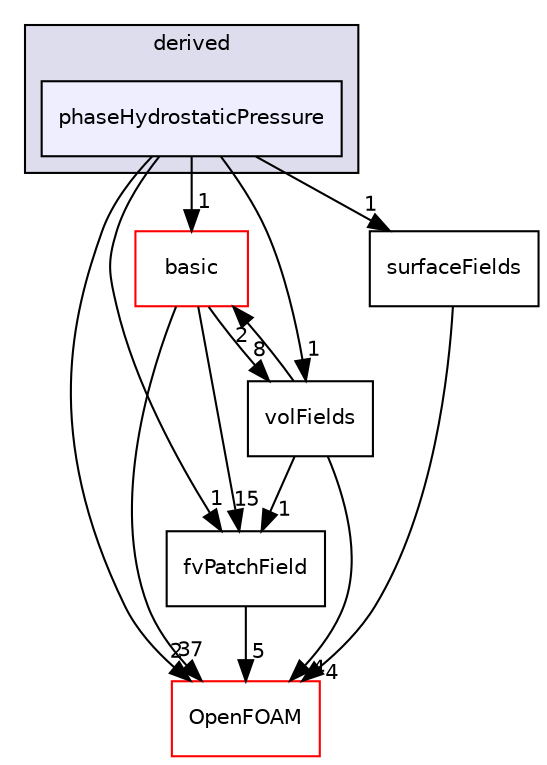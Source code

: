 digraph "src/finiteVolume/fields/fvPatchFields/derived/phaseHydrostaticPressure" {
  bgcolor=transparent;
  compound=true
  node [ fontsize="10", fontname="Helvetica"];
  edge [ labelfontsize="10", labelfontname="Helvetica"];
  subgraph clusterdir_ece9aa6b5af9a7776a75b0c1993b0910 {
    graph [ bgcolor="#ddddee", pencolor="black", label="derived" fontname="Helvetica", fontsize="10", URL="dir_ece9aa6b5af9a7776a75b0c1993b0910.html"]
  dir_6fe29598b4746d9d397cd8a1d07ec189 [shape=box, label="phaseHydrostaticPressure", style="filled", fillcolor="#eeeeff", pencolor="black", URL="dir_6fe29598b4746d9d397cd8a1d07ec189.html"];
  }
  dir_546b14c9025d30bb5b92fa069dbdd82c [shape=box label="basic" color="red" URL="dir_546b14c9025d30bb5b92fa069dbdd82c.html"];
  dir_6b9423849569a7ee618201e7cfce9eaa [shape=box label="fvPatchField" URL="dir_6b9423849569a7ee618201e7cfce9eaa.html"];
  dir_bd8bf7fa65467c460a50eacc456ce356 [shape=box label="volFields" URL="dir_bd8bf7fa65467c460a50eacc456ce356.html"];
  dir_c5473ff19b20e6ec4dfe5c310b3778a8 [shape=box label="OpenFOAM" color="red" URL="dir_c5473ff19b20e6ec4dfe5c310b3778a8.html"];
  dir_606ba9250f9107f82f779cbd3e87c3a5 [shape=box label="surfaceFields" URL="dir_606ba9250f9107f82f779cbd3e87c3a5.html"];
  dir_546b14c9025d30bb5b92fa069dbdd82c->dir_6b9423849569a7ee618201e7cfce9eaa [headlabel="15", labeldistance=1.5 headhref="dir_000908_001011.html"];
  dir_546b14c9025d30bb5b92fa069dbdd82c->dir_bd8bf7fa65467c460a50eacc456ce356 [headlabel="8", labeldistance=1.5 headhref="dir_000908_001032.html"];
  dir_546b14c9025d30bb5b92fa069dbdd82c->dir_c5473ff19b20e6ec4dfe5c310b3778a8 [headlabel="37", labeldistance=1.5 headhref="dir_000908_001929.html"];
  dir_6fe29598b4746d9d397cd8a1d07ec189->dir_546b14c9025d30bb5b92fa069dbdd82c [headlabel="1", labeldistance=1.5 headhref="dir_000973_000908.html"];
  dir_6fe29598b4746d9d397cd8a1d07ec189->dir_6b9423849569a7ee618201e7cfce9eaa [headlabel="1", labeldistance=1.5 headhref="dir_000973_001011.html"];
  dir_6fe29598b4746d9d397cd8a1d07ec189->dir_bd8bf7fa65467c460a50eacc456ce356 [headlabel="1", labeldistance=1.5 headhref="dir_000973_001032.html"];
  dir_6fe29598b4746d9d397cd8a1d07ec189->dir_c5473ff19b20e6ec4dfe5c310b3778a8 [headlabel="2", labeldistance=1.5 headhref="dir_000973_001929.html"];
  dir_6fe29598b4746d9d397cd8a1d07ec189->dir_606ba9250f9107f82f779cbd3e87c3a5 [headlabel="1", labeldistance=1.5 headhref="dir_000973_001031.html"];
  dir_6b9423849569a7ee618201e7cfce9eaa->dir_c5473ff19b20e6ec4dfe5c310b3778a8 [headlabel="5", labeldistance=1.5 headhref="dir_001011_001929.html"];
  dir_bd8bf7fa65467c460a50eacc456ce356->dir_546b14c9025d30bb5b92fa069dbdd82c [headlabel="2", labeldistance=1.5 headhref="dir_001032_000908.html"];
  dir_bd8bf7fa65467c460a50eacc456ce356->dir_6b9423849569a7ee618201e7cfce9eaa [headlabel="1", labeldistance=1.5 headhref="dir_001032_001011.html"];
  dir_bd8bf7fa65467c460a50eacc456ce356->dir_c5473ff19b20e6ec4dfe5c310b3778a8 [headlabel="4", labeldistance=1.5 headhref="dir_001032_001929.html"];
  dir_606ba9250f9107f82f779cbd3e87c3a5->dir_c5473ff19b20e6ec4dfe5c310b3778a8 [headlabel="4", labeldistance=1.5 headhref="dir_001031_001929.html"];
}
